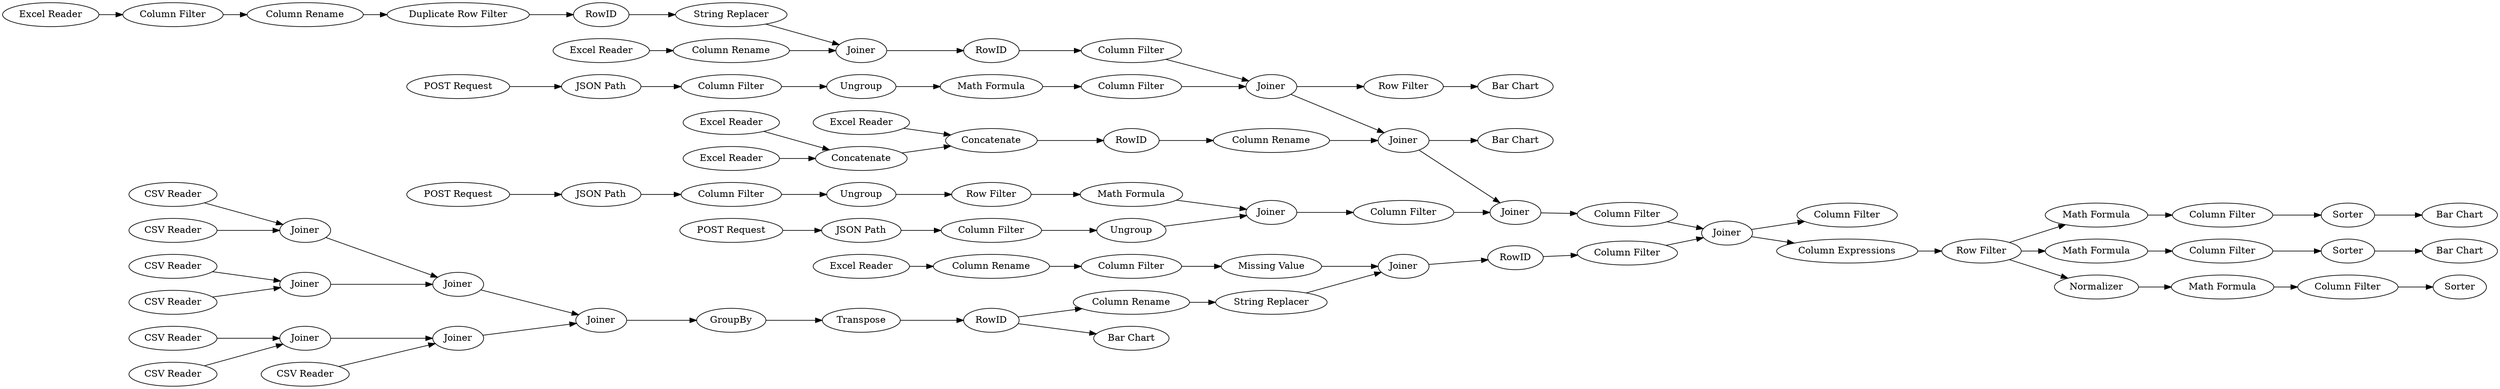digraph {
	1 [label="Excel Reader"]
	3 [label="Column Filter"]
	4 [label="Column Rename"]
	5 [label="Duplicate Row Filter"]
	6 [label=RowID]
	7 [label="String Replacer"]
	8 [label="POST Request"]
	9 [label="JSON Path"]
	10 [label="Column Filter"]
	11 [label=Ungroup]
	12 [label="Excel Reader"]
	13 [label="Column Rename"]
	14 [label=Joiner]
	15 [label=RowID]
	16 [label="Column Filter"]
	17 [label=Joiner]
	18 [label="Column Filter"]
	19 [label="Math Formula"]
	20 [label="Excel Reader"]
	21 [label="Excel Reader"]
	22 [label="Excel Reader"]
	23 [label=Concatenate]
	24 [label=Concatenate]
	25 [label=RowID]
	26 [label="Column Rename"]
	27 [label=Joiner]
	28 [label="Bar Chart"]
	29 [label="POST Request"]
	30 [label="JSON Path"]
	31 [label=Ungroup]
	32 [label="Column Filter"]
	33 [label="POST Request"]
	34 [label="JSON Path"]
	35 [label=Ungroup]
	36 [label="Row Filter"]
	37 [label=Joiner]
	38 [label="Column Filter"]
	39 [label=Joiner]
	40 [label="Column Filter"]
	41 [label="CSV Reader"]
	44 [label="CSV Reader"]
	45 [label="CSV Reader"]
	46 [label="CSV Reader"]
	47 [label="CSV Reader"]
	48 [label="CSV Reader"]
	51 [label=Joiner]
	52 [label=Joiner]
	53 [label=Joiner]
	54 [label=Joiner]
	55 [label=Joiner]
	57 [label=GroupBy]
	59 [label=Transpose]
	61 [label=RowID]
	62 [label="Bar Chart"]
	63 [label="Bar Chart"]
	64 [label="Math Formula"]
	65 [label="Column Filter"]
	66 [label="Row Filter"]
	67 [label="CSV Reader"]
	68 [label=Joiner]
	69 [label="Excel Reader"]
	70 [label="Column Rename"]
	71 [label="Column Filter"]
	72 [label="Missing Value"]
	73 [label=Joiner]
	74 [label="String Replacer"]
	75 [label=RowID]
	76 [label="Column Filter"]
	77 [label="Column Rename"]
	78 [label=Joiner]
	79 [label="Column Filter"]
	80 [label="Column Expressions"]
	81 [label="Row Filter"]
	82 [label="Math Formula"]
	84 [label="Column Filter"]
	85 [label=Sorter]
	86 [label="Math Formula"]
	87 [label="Column Filter"]
	88 [label=Sorter]
	90 [label="Bar Chart"]
	91 [label="Bar Chart"]
	92 [label=Normalizer]
	93 [label="Math Formula"]
	94 [label="Column Filter"]
	95 [label=Sorter]
	1 -> 3
	3 -> 4
	4 -> 5
	5 -> 6
	6 -> 7
	7 -> 14
	8 -> 9
	9 -> 10
	10 -> 11
	11 -> 64
	12 -> 13
	13 -> 14
	14 -> 15
	15 -> 16
	16 -> 17
	17 -> 27
	17 -> 66
	18 -> 35
	19 -> 37
	20 -> 23
	21 -> 23
	22 -> 24
	23 -> 24
	24 -> 25
	25 -> 26
	26 -> 27
	27 -> 28
	27 -> 39
	29 -> 30
	30 -> 32
	31 -> 36
	32 -> 31
	33 -> 34
	34 -> 18
	35 -> 37
	36 -> 19
	37 -> 38
	38 -> 39
	39 -> 40
	40 -> 78
	41 -> 51
	44 -> 51
	45 -> 53
	46 -> 53
	47 -> 52
	48 -> 52
	51 -> 54
	52 -> 68
	53 -> 54
	54 -> 55
	55 -> 57
	57 -> 59
	59 -> 61
	61 -> 62
	61 -> 77
	64 -> 65
	65 -> 17
	66 -> 63
	67 -> 68
	68 -> 55
	69 -> 70
	70 -> 71
	71 -> 72
	72 -> 73
	73 -> 75
	74 -> 73
	75 -> 76
	76 -> 78
	77 -> 74
	78 -> 79
	78 -> 80
	80 -> 81
	81 -> 82
	81 -> 86
	81 -> 92
	82 -> 84
	84 -> 85
	85 -> 90
	86 -> 87
	87 -> 88
	88 -> 91
	92 -> 93
	93 -> 94
	94 -> 95
	rankdir=LR
}
